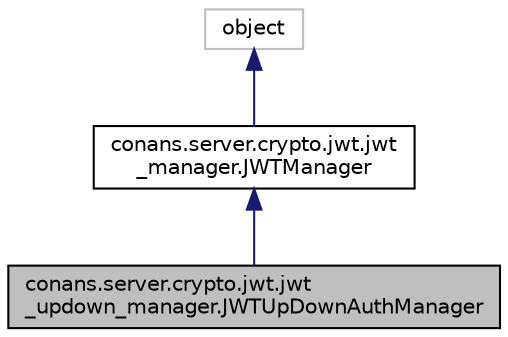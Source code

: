 digraph "conans.server.crypto.jwt.jwt_updown_manager.JWTUpDownAuthManager"
{
 // LATEX_PDF_SIZE
  edge [fontname="Helvetica",fontsize="10",labelfontname="Helvetica",labelfontsize="10"];
  node [fontname="Helvetica",fontsize="10",shape=record];
  Node1 [label="conans.server.crypto.jwt.jwt\l_updown_manager.JWTUpDownAuthManager",height=0.2,width=0.4,color="black", fillcolor="grey75", style="filled", fontcolor="black",tooltip=" "];
  Node2 -> Node1 [dir="back",color="midnightblue",fontsize="10",style="solid"];
  Node2 [label="conans.server.crypto.jwt.jwt\l_manager.JWTManager",height=0.2,width=0.4,color="black", fillcolor="white", style="filled",URL="$classconans_1_1server_1_1crypto_1_1jwt_1_1jwt__manager_1_1JWTManager.html",tooltip=" "];
  Node3 -> Node2 [dir="back",color="midnightblue",fontsize="10",style="solid"];
  Node3 [label="object",height=0.2,width=0.4,color="grey75", fillcolor="white", style="filled",tooltip=" "];
}
